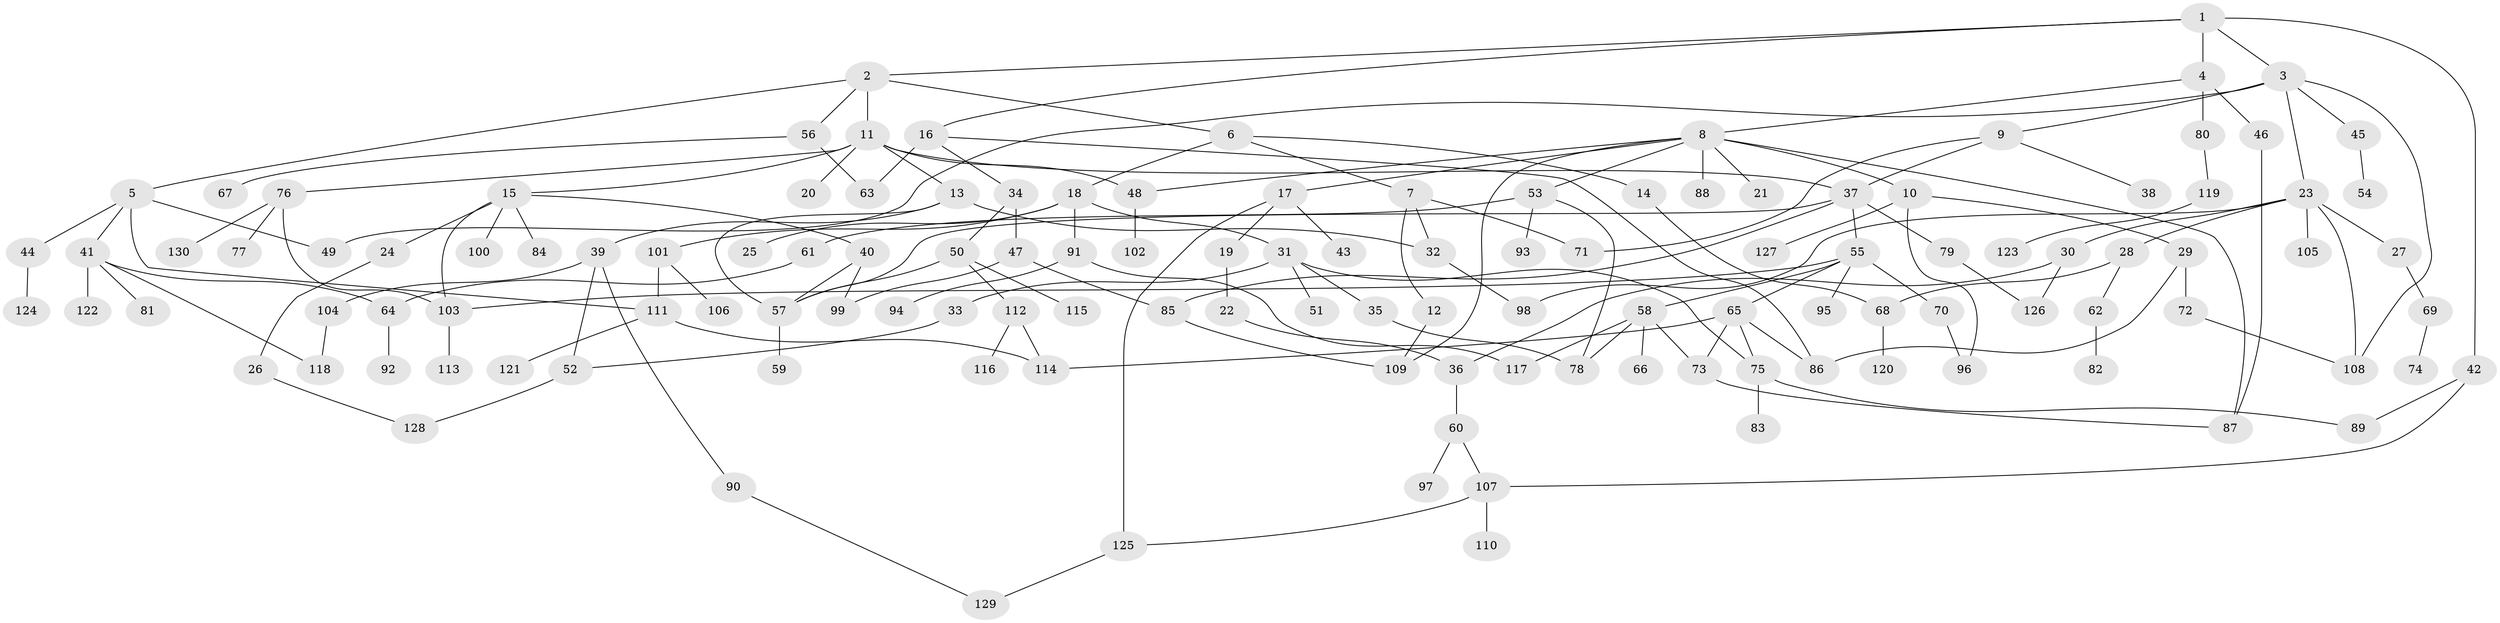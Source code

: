 // Generated by graph-tools (version 1.1) at 2025/25/03/09/25 03:25:30]
// undirected, 130 vertices, 171 edges
graph export_dot {
graph [start="1"]
  node [color=gray90,style=filled];
  1;
  2;
  3;
  4;
  5;
  6;
  7;
  8;
  9;
  10;
  11;
  12;
  13;
  14;
  15;
  16;
  17;
  18;
  19;
  20;
  21;
  22;
  23;
  24;
  25;
  26;
  27;
  28;
  29;
  30;
  31;
  32;
  33;
  34;
  35;
  36;
  37;
  38;
  39;
  40;
  41;
  42;
  43;
  44;
  45;
  46;
  47;
  48;
  49;
  50;
  51;
  52;
  53;
  54;
  55;
  56;
  57;
  58;
  59;
  60;
  61;
  62;
  63;
  64;
  65;
  66;
  67;
  68;
  69;
  70;
  71;
  72;
  73;
  74;
  75;
  76;
  77;
  78;
  79;
  80;
  81;
  82;
  83;
  84;
  85;
  86;
  87;
  88;
  89;
  90;
  91;
  92;
  93;
  94;
  95;
  96;
  97;
  98;
  99;
  100;
  101;
  102;
  103;
  104;
  105;
  106;
  107;
  108;
  109;
  110;
  111;
  112;
  113;
  114;
  115;
  116;
  117;
  118;
  119;
  120;
  121;
  122;
  123;
  124;
  125;
  126;
  127;
  128;
  129;
  130;
  1 -- 2;
  1 -- 3;
  1 -- 4;
  1 -- 16;
  1 -- 42;
  2 -- 5;
  2 -- 6;
  2 -- 11;
  2 -- 56;
  3 -- 9;
  3 -- 23;
  3 -- 45;
  3 -- 49;
  3 -- 108;
  4 -- 8;
  4 -- 46;
  4 -- 80;
  5 -- 41;
  5 -- 44;
  5 -- 49;
  5 -- 111;
  6 -- 7;
  6 -- 14;
  6 -- 18;
  7 -- 12;
  7 -- 71;
  7 -- 32;
  8 -- 10;
  8 -- 17;
  8 -- 21;
  8 -- 48;
  8 -- 53;
  8 -- 87;
  8 -- 88;
  8 -- 109;
  9 -- 37;
  9 -- 38;
  9 -- 71;
  10 -- 29;
  10 -- 127;
  10 -- 96;
  11 -- 13;
  11 -- 15;
  11 -- 20;
  11 -- 76;
  11 -- 48;
  11 -- 37;
  12 -- 109;
  13 -- 32;
  13 -- 39;
  13 -- 57;
  14 -- 68;
  15 -- 24;
  15 -- 40;
  15 -- 84;
  15 -- 100;
  15 -- 103;
  16 -- 34;
  16 -- 86;
  16 -- 63;
  17 -- 19;
  17 -- 43;
  17 -- 125;
  18 -- 25;
  18 -- 31;
  18 -- 91;
  18 -- 101;
  19 -- 22;
  22 -- 36;
  23 -- 27;
  23 -- 28;
  23 -- 30;
  23 -- 98;
  23 -- 105;
  23 -- 108;
  24 -- 26;
  26 -- 128;
  27 -- 69;
  28 -- 62;
  28 -- 68;
  29 -- 72;
  29 -- 86;
  30 -- 126;
  30 -- 36;
  31 -- 33;
  31 -- 35;
  31 -- 51;
  31 -- 75;
  32 -- 98;
  33 -- 52;
  34 -- 47;
  34 -- 50;
  35 -- 78;
  36 -- 60;
  37 -- 55;
  37 -- 79;
  37 -- 85;
  37 -- 57;
  39 -- 90;
  39 -- 104;
  39 -- 52;
  40 -- 99;
  40 -- 57;
  41 -- 64;
  41 -- 81;
  41 -- 122;
  41 -- 118;
  42 -- 89;
  42 -- 107;
  44 -- 124;
  45 -- 54;
  46 -- 87;
  47 -- 99;
  47 -- 85;
  48 -- 102;
  50 -- 57;
  50 -- 112;
  50 -- 115;
  52 -- 128;
  53 -- 61;
  53 -- 93;
  53 -- 78;
  55 -- 58;
  55 -- 65;
  55 -- 70;
  55 -- 95;
  55 -- 103;
  56 -- 63;
  56 -- 67;
  57 -- 59;
  58 -- 66;
  58 -- 73;
  58 -- 117;
  58 -- 78;
  60 -- 97;
  60 -- 107;
  61 -- 64;
  62 -- 82;
  64 -- 92;
  65 -- 114;
  65 -- 75;
  65 -- 86;
  65 -- 73;
  68 -- 120;
  69 -- 74;
  70 -- 96;
  72 -- 108;
  73 -- 87;
  75 -- 83;
  75 -- 89;
  76 -- 77;
  76 -- 130;
  76 -- 103;
  79 -- 126;
  80 -- 119;
  85 -- 109;
  90 -- 129;
  91 -- 94;
  91 -- 117;
  101 -- 106;
  101 -- 111;
  103 -- 113;
  104 -- 118;
  107 -- 110;
  107 -- 125;
  111 -- 121;
  111 -- 114;
  112 -- 116;
  112 -- 114;
  119 -- 123;
  125 -- 129;
}
